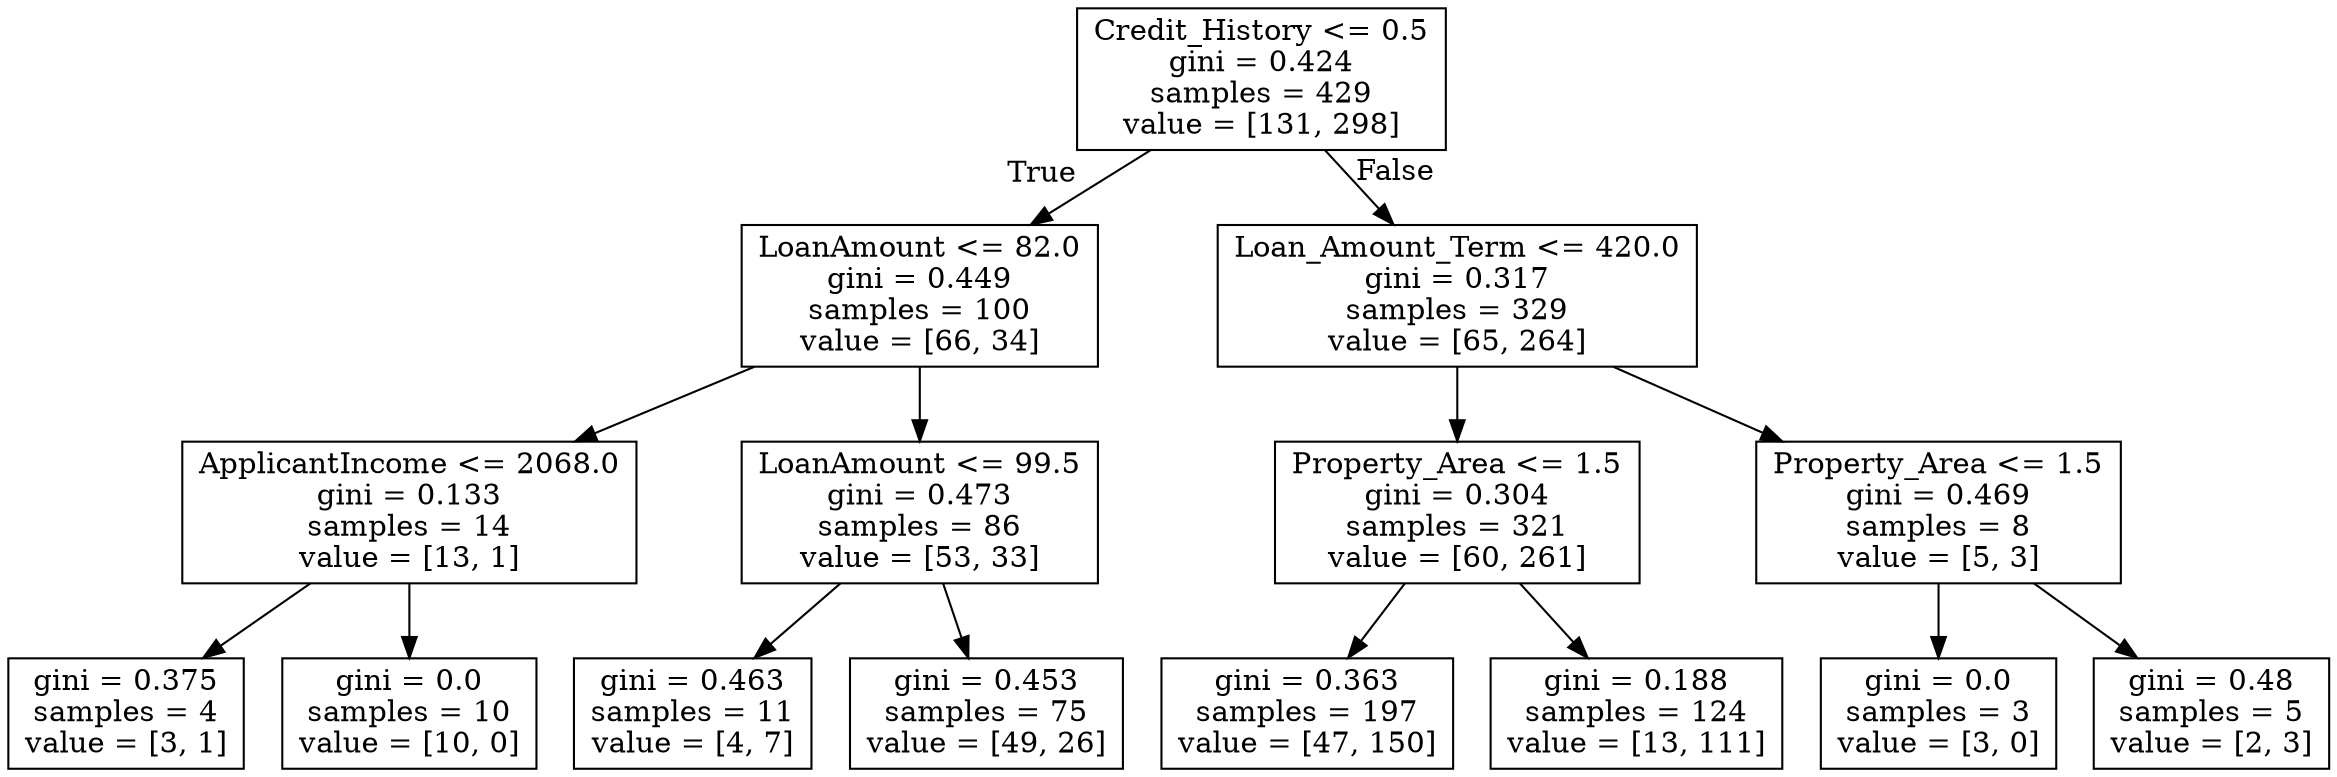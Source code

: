 digraph Tree {
node [shape=box] ;
0 [label="Credit_History <= 0.5\ngini = 0.424\nsamples = 429\nvalue = [131, 298]"] ;
1 [label="LoanAmount <= 82.0\ngini = 0.449\nsamples = 100\nvalue = [66, 34]"] ;
0 -> 1 [labeldistance=2.5, labelangle=45, headlabel="True"] ;
2 [label="ApplicantIncome <= 2068.0\ngini = 0.133\nsamples = 14\nvalue = [13, 1]"] ;
1 -> 2 ;
3 [label="gini = 0.375\nsamples = 4\nvalue = [3, 1]"] ;
2 -> 3 ;
4 [label="gini = 0.0\nsamples = 10\nvalue = [10, 0]"] ;
2 -> 4 ;
5 [label="LoanAmount <= 99.5\ngini = 0.473\nsamples = 86\nvalue = [53, 33]"] ;
1 -> 5 ;
6 [label="gini = 0.463\nsamples = 11\nvalue = [4, 7]"] ;
5 -> 6 ;
7 [label="gini = 0.453\nsamples = 75\nvalue = [49, 26]"] ;
5 -> 7 ;
8 [label="Loan_Amount_Term <= 420.0\ngini = 0.317\nsamples = 329\nvalue = [65, 264]"] ;
0 -> 8 [labeldistance=2.5, labelangle=-45, headlabel="False"] ;
9 [label="Property_Area <= 1.5\ngini = 0.304\nsamples = 321\nvalue = [60, 261]"] ;
8 -> 9 ;
10 [label="gini = 0.363\nsamples = 197\nvalue = [47, 150]"] ;
9 -> 10 ;
11 [label="gini = 0.188\nsamples = 124\nvalue = [13, 111]"] ;
9 -> 11 ;
12 [label="Property_Area <= 1.5\ngini = 0.469\nsamples = 8\nvalue = [5, 3]"] ;
8 -> 12 ;
13 [label="gini = 0.0\nsamples = 3\nvalue = [3, 0]"] ;
12 -> 13 ;
14 [label="gini = 0.48\nsamples = 5\nvalue = [2, 3]"] ;
12 -> 14 ;
}